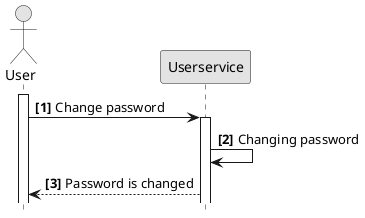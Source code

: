 @startuml 
hide footbox
autonumber "<b>[0]"
skinparam monochrome true

actor User
participant Userservice

activate User
User -> Userservice: Change password

activate Userservice

Userservice -> Userservice: Changing password
Userservice --> User: Password is changed

@enduml